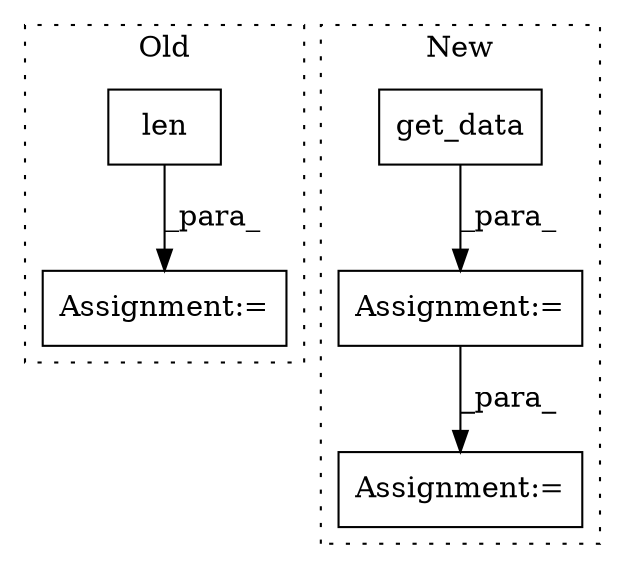 digraph G {
subgraph cluster0 {
1 [label="len" a="32" s="2515,2524" l="4,1" shape="box"];
3 [label="Assignment:=" a="7" s="2486" l="1" shape="box"];
label = "Old";
style="dotted";
}
subgraph cluster1 {
2 [label="get_data" a="32" s="2590" l="10" shape="box"];
4 [label="Assignment:=" a="7" s="2796" l="1" shape="box"];
5 [label="Assignment:=" a="7" s="2612" l="1" shape="box"];
label = "New";
style="dotted";
}
1 -> 3 [label="_para_"];
2 -> 5 [label="_para_"];
5 -> 4 [label="_para_"];
}